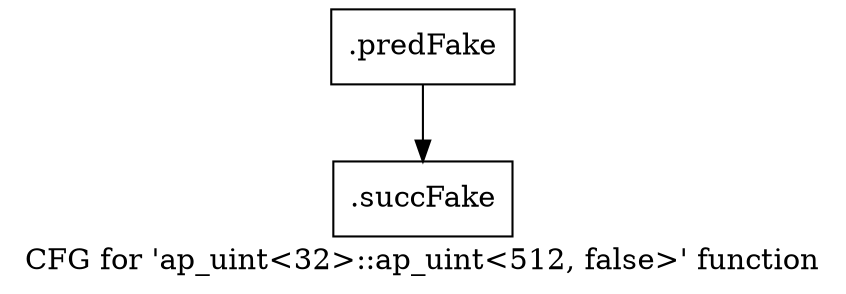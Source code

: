 digraph "CFG for 'ap_uint\<32\>::ap_uint\<512, false\>' function" {
	label="CFG for 'ap_uint\<32\>::ap_uint\<512, false\>' function";

	Node0x57d2830 [shape=record,filename="",linenumber="",label="{.predFake}"];
	Node0x57d2830 -> Node0x610f130[ callList="" memoryops="" filename="/mnt/xilinx/Vitis_HLS/2021.2/include/ap_int.h" execusionnum="128"];
	Node0x610f130 [shape=record,filename="/mnt/xilinx/Vitis_HLS/2021.2/include/ap_int.h",linenumber="255",label="{.succFake}"];
}
